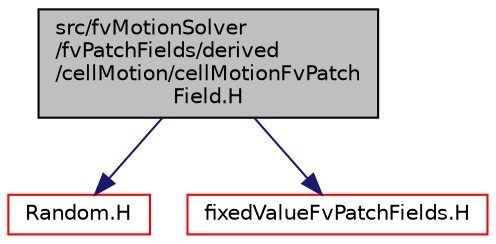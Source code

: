 digraph "src/fvMotionSolver/fvPatchFields/derived/cellMotion/cellMotionFvPatchField.H"
{
  bgcolor="transparent";
  edge [fontname="Helvetica",fontsize="10",labelfontname="Helvetica",labelfontsize="10"];
  node [fontname="Helvetica",fontsize="10",shape=record];
  Node0 [label="src/fvMotionSolver\l/fvPatchFields/derived\l/cellMotion/cellMotionFvPatch\lField.H",height=0.2,width=0.4,color="black", fillcolor="grey75", style="filled", fontcolor="black"];
  Node0 -> Node1 [color="midnightblue",fontsize="10",style="solid",fontname="Helvetica"];
  Node1 [label="Random.H",height=0.2,width=0.4,color="red",URL="$a13259.html"];
  Node0 -> Node70 [color="midnightblue",fontsize="10",style="solid",fontname="Helvetica"];
  Node70 [label="fixedValueFvPatchFields.H",height=0.2,width=0.4,color="red",URL="$a01619.html"];
}
